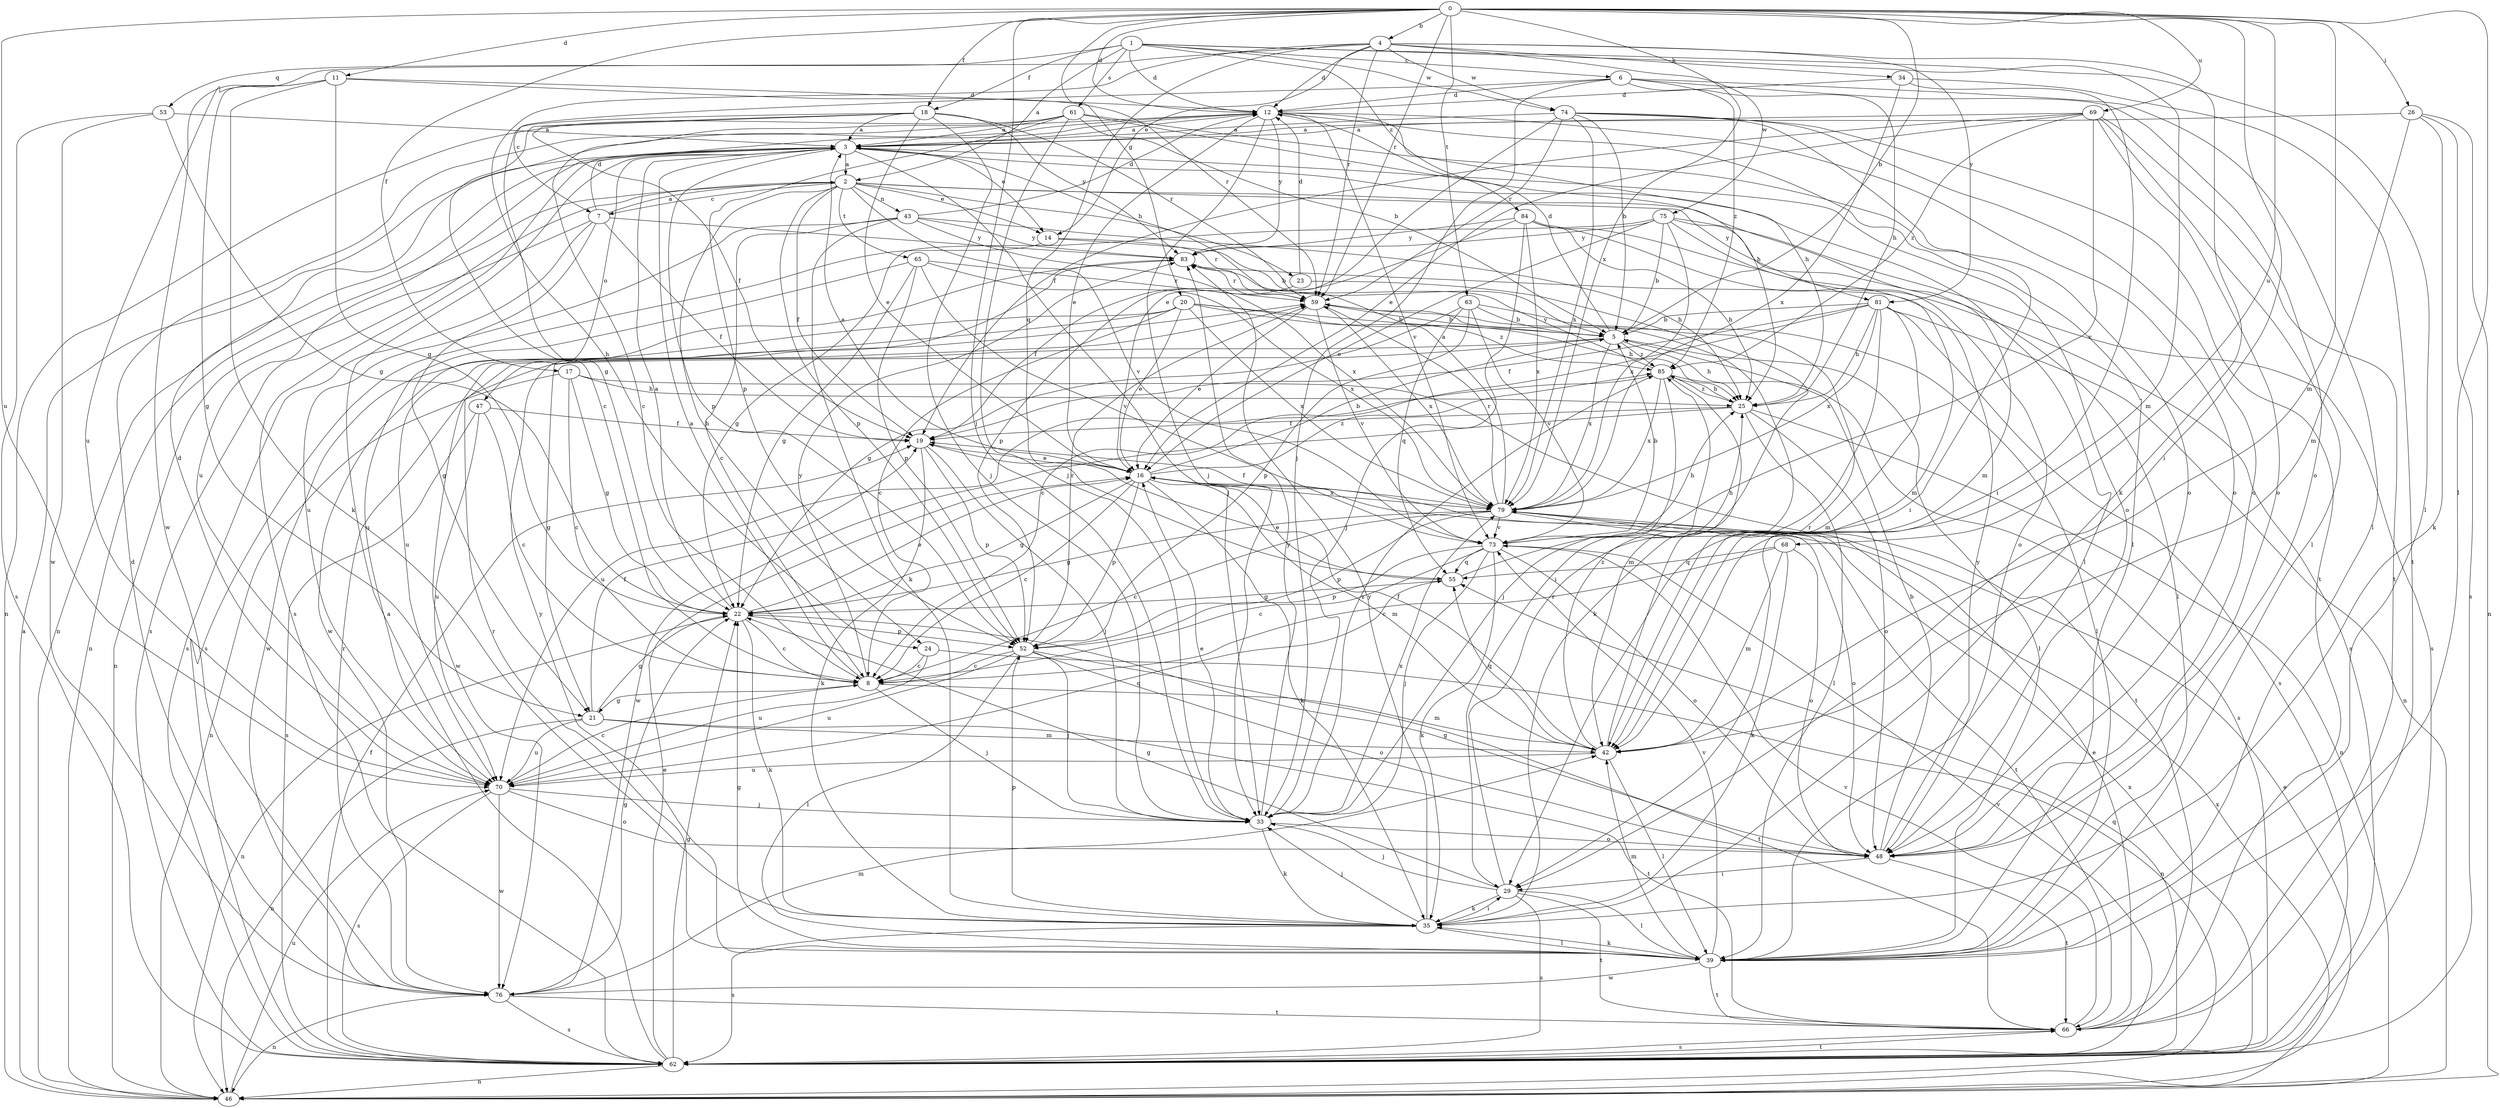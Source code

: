 strict digraph  {
0;
1;
2;
3;
4;
5;
6;
7;
8;
11;
12;
14;
16;
17;
18;
19;
20;
21;
22;
23;
24;
25;
26;
29;
33;
34;
35;
39;
42;
43;
46;
47;
48;
52;
53;
55;
59;
61;
62;
63;
65;
66;
68;
69;
70;
73;
74;
75;
76;
79;
81;
83;
84;
85;
0 -> 4  [label=b];
0 -> 5  [label=b];
0 -> 11  [label=d];
0 -> 12  [label=d];
0 -> 17  [label=f];
0 -> 18  [label=f];
0 -> 20  [label=g];
0 -> 26  [label=i];
0 -> 29  [label=i];
0 -> 33  [label=j];
0 -> 39  [label=l];
0 -> 42  [label=m];
0 -> 59  [label=r];
0 -> 63  [label=t];
0 -> 68  [label=u];
0 -> 69  [label=u];
0 -> 70  [label=u];
0 -> 79  [label=x];
1 -> 2  [label=a];
1 -> 6  [label=c];
1 -> 12  [label=d];
1 -> 18  [label=f];
1 -> 39  [label=l];
1 -> 42  [label=m];
1 -> 53  [label=q];
1 -> 61  [label=s];
1 -> 74  [label=w];
1 -> 84  [label=z];
2 -> 7  [label=c];
2 -> 14  [label=e];
2 -> 19  [label=f];
2 -> 23  [label=h];
2 -> 24  [label=h];
2 -> 42  [label=m];
2 -> 43  [label=n];
2 -> 46  [label=n];
2 -> 52  [label=p];
2 -> 62  [label=s];
2 -> 65  [label=t];
2 -> 73  [label=v];
2 -> 81  [label=y];
3 -> 2  [label=a];
3 -> 14  [label=e];
3 -> 33  [label=j];
3 -> 39  [label=l];
3 -> 46  [label=n];
3 -> 47  [label=o];
3 -> 48  [label=o];
3 -> 52  [label=p];
3 -> 62  [label=s];
3 -> 70  [label=u];
4 -> 12  [label=d];
4 -> 14  [label=e];
4 -> 24  [label=h];
4 -> 34  [label=k];
4 -> 35  [label=k];
4 -> 55  [label=q];
4 -> 59  [label=r];
4 -> 74  [label=w];
4 -> 75  [label=w];
4 -> 76  [label=w];
4 -> 81  [label=y];
5 -> 12  [label=d];
5 -> 21  [label=g];
5 -> 25  [label=h];
5 -> 39  [label=l];
5 -> 76  [label=w];
5 -> 79  [label=x];
5 -> 85  [label=z];
6 -> 7  [label=c];
6 -> 12  [label=d];
6 -> 25  [label=h];
6 -> 33  [label=j];
6 -> 39  [label=l];
6 -> 48  [label=o];
6 -> 85  [label=z];
7 -> 2  [label=a];
7 -> 12  [label=d];
7 -> 19  [label=f];
7 -> 21  [label=g];
7 -> 46  [label=n];
7 -> 62  [label=s];
7 -> 83  [label=y];
8 -> 3  [label=a];
8 -> 21  [label=g];
8 -> 33  [label=j];
8 -> 42  [label=m];
8 -> 83  [label=y];
11 -> 12  [label=d];
11 -> 21  [label=g];
11 -> 22  [label=g];
11 -> 35  [label=k];
11 -> 59  [label=r];
11 -> 70  [label=u];
12 -> 3  [label=a];
12 -> 16  [label=e];
12 -> 25  [label=h];
12 -> 33  [label=j];
12 -> 39  [label=l];
12 -> 48  [label=o];
12 -> 73  [label=v];
12 -> 83  [label=y];
14 -> 5  [label=b];
14 -> 59  [label=r];
14 -> 62  [label=s];
16 -> 3  [label=a];
16 -> 5  [label=b];
16 -> 8  [label=c];
16 -> 22  [label=g];
16 -> 35  [label=k];
16 -> 42  [label=m];
16 -> 52  [label=p];
16 -> 79  [label=x];
16 -> 85  [label=z];
17 -> 8  [label=c];
17 -> 22  [label=g];
17 -> 25  [label=h];
17 -> 46  [label=n];
17 -> 66  [label=t];
18 -> 3  [label=a];
18 -> 8  [label=c];
18 -> 16  [label=e];
18 -> 19  [label=f];
18 -> 22  [label=g];
18 -> 33  [label=j];
18 -> 59  [label=r];
18 -> 83  [label=y];
19 -> 16  [label=e];
19 -> 33  [label=j];
19 -> 35  [label=k];
19 -> 52  [label=p];
20 -> 5  [label=b];
20 -> 8  [label=c];
20 -> 16  [label=e];
20 -> 25  [label=h];
20 -> 70  [label=u];
20 -> 76  [label=w];
20 -> 79  [label=x];
20 -> 85  [label=z];
21 -> 19  [label=f];
21 -> 22  [label=g];
21 -> 42  [label=m];
21 -> 46  [label=n];
21 -> 66  [label=t];
21 -> 70  [label=u];
22 -> 3  [label=a];
22 -> 8  [label=c];
22 -> 16  [label=e];
22 -> 35  [label=k];
22 -> 46  [label=n];
22 -> 52  [label=p];
23 -> 12  [label=d];
23 -> 19  [label=f];
23 -> 29  [label=i];
24 -> 8  [label=c];
24 -> 46  [label=n];
24 -> 70  [label=u];
25 -> 19  [label=f];
25 -> 39  [label=l];
25 -> 46  [label=n];
25 -> 48  [label=o];
25 -> 76  [label=w];
25 -> 85  [label=z];
26 -> 3  [label=a];
26 -> 35  [label=k];
26 -> 42  [label=m];
26 -> 46  [label=n];
26 -> 62  [label=s];
29 -> 22  [label=g];
29 -> 33  [label=j];
29 -> 35  [label=k];
29 -> 39  [label=l];
29 -> 59  [label=r];
29 -> 62  [label=s];
29 -> 66  [label=t];
33 -> 16  [label=e];
33 -> 35  [label=k];
33 -> 48  [label=o];
33 -> 79  [label=x];
33 -> 83  [label=y];
33 -> 85  [label=z];
34 -> 12  [label=d];
34 -> 29  [label=i];
34 -> 66  [label=t];
34 -> 79  [label=x];
35 -> 29  [label=i];
35 -> 33  [label=j];
35 -> 39  [label=l];
35 -> 52  [label=p];
35 -> 62  [label=s];
35 -> 83  [label=y];
39 -> 22  [label=g];
39 -> 35  [label=k];
39 -> 42  [label=m];
39 -> 59  [label=r];
39 -> 66  [label=t];
39 -> 73  [label=v];
39 -> 76  [label=w];
39 -> 83  [label=y];
42 -> 19  [label=f];
42 -> 39  [label=l];
42 -> 55  [label=q];
42 -> 59  [label=r];
42 -> 70  [label=u];
42 -> 85  [label=z];
43 -> 8  [label=c];
43 -> 12  [label=d];
43 -> 25  [label=h];
43 -> 35  [label=k];
43 -> 70  [label=u];
43 -> 79  [label=x];
43 -> 83  [label=y];
46 -> 3  [label=a];
46 -> 16  [label=e];
46 -> 70  [label=u];
46 -> 79  [label=x];
47 -> 8  [label=c];
47 -> 19  [label=f];
47 -> 62  [label=s];
47 -> 70  [label=u];
48 -> 5  [label=b];
48 -> 22  [label=g];
48 -> 29  [label=i];
48 -> 66  [label=t];
48 -> 83  [label=y];
52 -> 8  [label=c];
52 -> 33  [label=j];
52 -> 39  [label=l];
52 -> 48  [label=o];
52 -> 59  [label=r];
52 -> 66  [label=t];
52 -> 70  [label=u];
53 -> 3  [label=a];
53 -> 22  [label=g];
53 -> 62  [label=s];
53 -> 76  [label=w];
55 -> 16  [label=e];
55 -> 22  [label=g];
55 -> 25  [label=h];
59 -> 5  [label=b];
59 -> 16  [label=e];
59 -> 73  [label=v];
59 -> 79  [label=x];
61 -> 3  [label=a];
61 -> 5  [label=b];
61 -> 8  [label=c];
61 -> 25  [label=h];
61 -> 33  [label=j];
61 -> 46  [label=n];
61 -> 48  [label=o];
61 -> 52  [label=p];
62 -> 3  [label=a];
62 -> 16  [label=e];
62 -> 19  [label=f];
62 -> 22  [label=g];
62 -> 46  [label=n];
62 -> 55  [label=q];
62 -> 66  [label=t];
62 -> 73  [label=v];
62 -> 79  [label=x];
63 -> 5  [label=b];
63 -> 22  [label=g];
63 -> 39  [label=l];
63 -> 52  [label=p];
63 -> 55  [label=q];
63 -> 73  [label=v];
65 -> 22  [label=g];
65 -> 52  [label=p];
65 -> 59  [label=r];
65 -> 70  [label=u];
65 -> 73  [label=v];
65 -> 79  [label=x];
66 -> 16  [label=e];
66 -> 62  [label=s];
66 -> 73  [label=v];
68 -> 8  [label=c];
68 -> 35  [label=k];
68 -> 42  [label=m];
68 -> 48  [label=o];
68 -> 55  [label=q];
69 -> 3  [label=a];
69 -> 16  [label=e];
69 -> 19  [label=f];
69 -> 39  [label=l];
69 -> 48  [label=o];
69 -> 66  [label=t];
69 -> 73  [label=v];
69 -> 85  [label=z];
70 -> 8  [label=c];
70 -> 12  [label=d];
70 -> 33  [label=j];
70 -> 48  [label=o];
70 -> 55  [label=q];
70 -> 62  [label=s];
70 -> 76  [label=w];
73 -> 5  [label=b];
73 -> 8  [label=c];
73 -> 25  [label=h];
73 -> 33  [label=j];
73 -> 35  [label=k];
73 -> 48  [label=o];
73 -> 52  [label=p];
73 -> 55  [label=q];
74 -> 3  [label=a];
74 -> 5  [label=b];
74 -> 16  [label=e];
74 -> 29  [label=i];
74 -> 48  [label=o];
74 -> 59  [label=r];
74 -> 66  [label=t];
74 -> 79  [label=x];
75 -> 5  [label=b];
75 -> 16  [label=e];
75 -> 22  [label=g];
75 -> 39  [label=l];
75 -> 48  [label=o];
75 -> 62  [label=s];
75 -> 79  [label=x];
75 -> 83  [label=y];
76 -> 12  [label=d];
76 -> 22  [label=g];
76 -> 42  [label=m];
76 -> 46  [label=n];
76 -> 59  [label=r];
76 -> 62  [label=s];
76 -> 66  [label=t];
79 -> 3  [label=a];
79 -> 8  [label=c];
79 -> 19  [label=f];
79 -> 22  [label=g];
79 -> 48  [label=o];
79 -> 52  [label=p];
79 -> 59  [label=r];
79 -> 66  [label=t];
79 -> 73  [label=v];
81 -> 5  [label=b];
81 -> 8  [label=c];
81 -> 19  [label=f];
81 -> 25  [label=h];
81 -> 35  [label=k];
81 -> 42  [label=m];
81 -> 46  [label=n];
81 -> 62  [label=s];
81 -> 79  [label=x];
83 -> 59  [label=r];
83 -> 76  [label=w];
84 -> 25  [label=h];
84 -> 33  [label=j];
84 -> 42  [label=m];
84 -> 52  [label=p];
84 -> 62  [label=s];
84 -> 79  [label=x];
84 -> 83  [label=y];
85 -> 25  [label=h];
85 -> 33  [label=j];
85 -> 42  [label=m];
85 -> 62  [label=s];
85 -> 70  [label=u];
85 -> 79  [label=x];
85 -> 83  [label=y];
}
